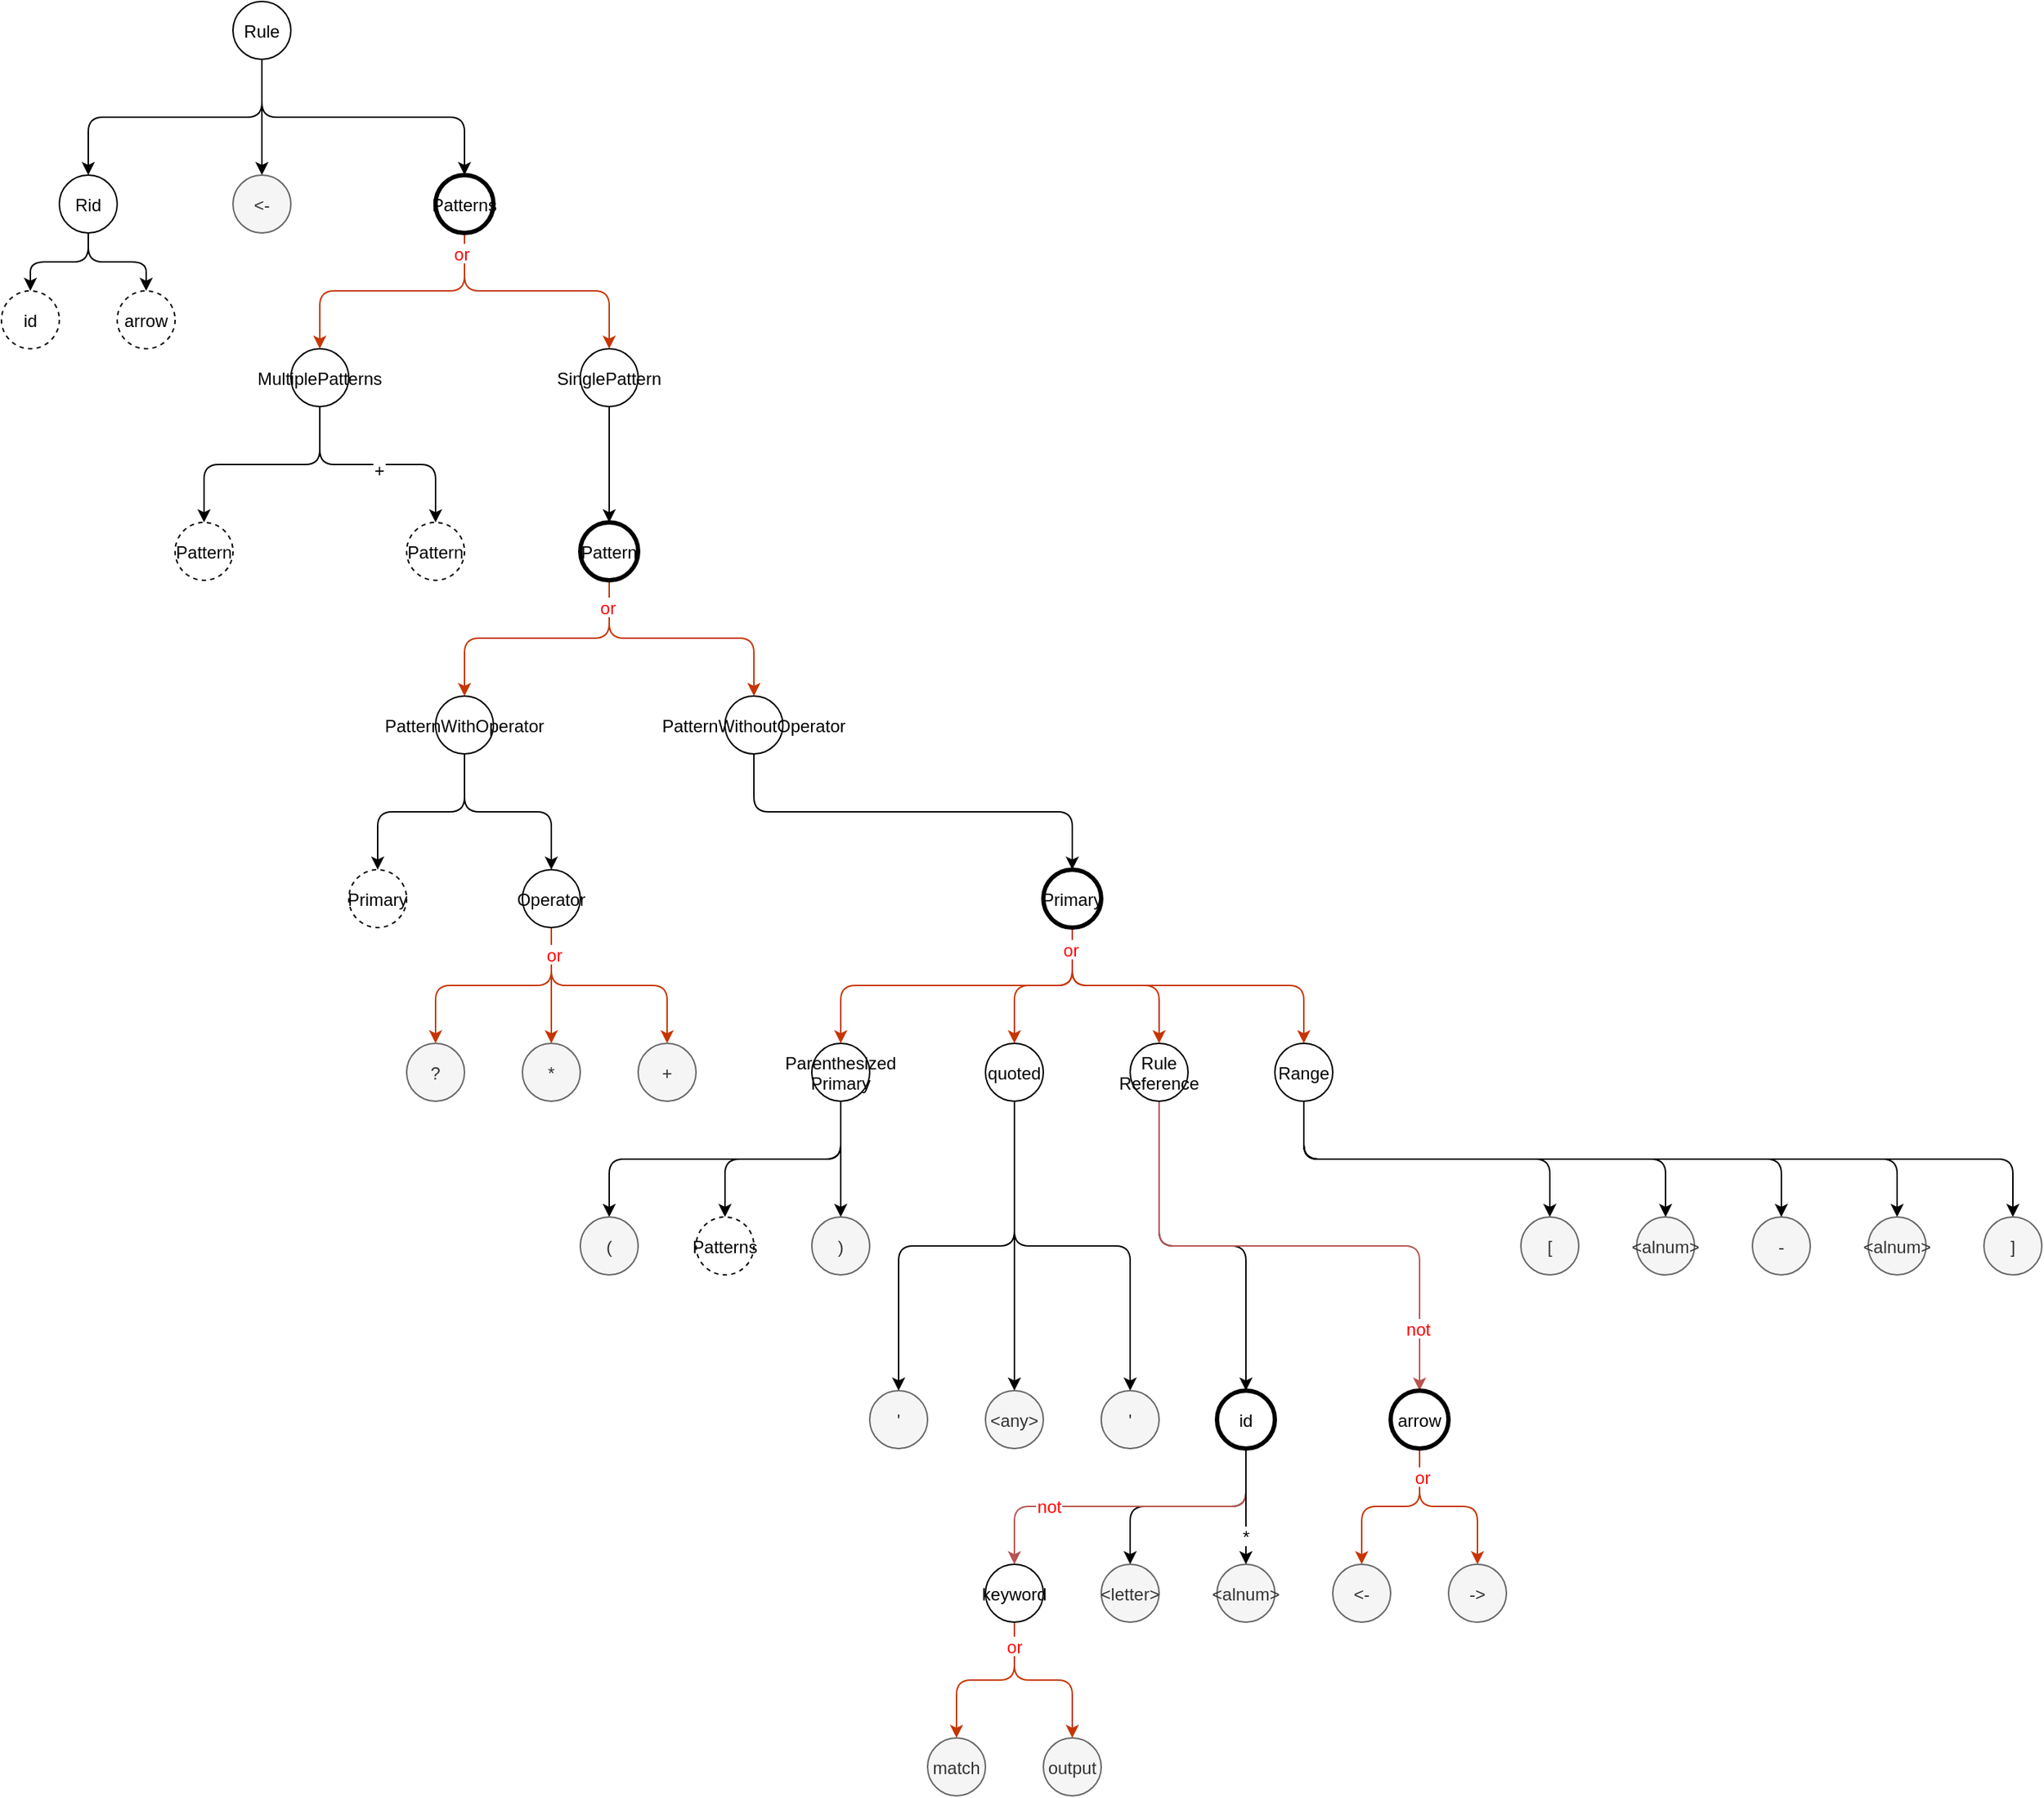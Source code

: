 <mxfile version="12.4.2" type="device" pages="2"><diagram id="yf0gERGoFfMX_B7MOgHz" name="view 1"><mxGraphModel dx="2765" dy="1885" grid="1" gridSize="10" guides="1" tooltips="1" connect="1" arrows="1" fold="1" page="1" pageScale="1" pageWidth="1100" pageHeight="850" math="0" shadow="0"><root><mxCell id="0"/><mxCell id="1" parent="0"/><mxCell id="69MFKRKIwNpFv4Se5L-V-5" value="" style="edgeStyle=orthogonalEdgeStyle;orthogonalLoop=1;jettySize=auto;exitX=0.5;exitY=1;exitDx=0;exitDy=0;entryX=0.5;entryY=0;entryDx=0;entryDy=0;rounded=1;fillColor=#fff2cc;strokeColor=#000000;" edge="1" parent="1" source="69MFKRKIwNpFv4Se5L-V-1" target="69MFKRKIwNpFv4Se5L-V-2"><mxGeometry relative="1" as="geometry"/></mxCell><mxCell id="69MFKRKIwNpFv4Se5L-V-6" value="" style="edgeStyle=orthogonalEdgeStyle;rounded=1;orthogonalLoop=1;jettySize=auto;exitX=0.5;exitY=1;exitDx=0;exitDy=0;entryX=0.5;entryY=0;entryDx=0;entryDy=0;fillColor=#fff2cc;strokeColor=#000000;" edge="1" parent="1" source="69MFKRKIwNpFv4Se5L-V-1" target="69MFKRKIwNpFv4Se5L-V-3"><mxGeometry relative="1" as="geometry"/></mxCell><mxCell id="69MFKRKIwNpFv4Se5L-V-7" value="" style="edgeStyle=orthogonalEdgeStyle;rounded=1;orthogonalLoop=1;jettySize=auto;entryX=0.5;entryY=0;entryDx=0;entryDy=0;exitX=0.5;exitY=1;exitDx=0;exitDy=0;fillColor=#fff2cc;strokeColor=#000000;" edge="1" parent="1" source="69MFKRKIwNpFv4Se5L-V-1" target="69MFKRKIwNpFv4Se5L-V-4"><mxGeometry relative="1" as="geometry"/></mxCell><mxCell id="69MFKRKIwNpFv4Se5L-V-1" value="Rule" style="ellipse;aspect=fixed;" vertex="1" parent="1"><mxGeometry x="160" y="80" width="40" height="40" as="geometry"/></mxCell><mxCell id="69MFKRKIwNpFv4Se5L-V-76" value="" style="edgeStyle=orthogonalEdgeStyle;rounded=1;orthogonalLoop=1;jettySize=auto;exitX=0.5;exitY=1;exitDx=0;exitDy=0;strokeColor=#000000;" edge="1" parent="1" source="69MFKRKIwNpFv4Se5L-V-2" target="69MFKRKIwNpFv4Se5L-V-74"><mxGeometry relative="1" as="geometry"/></mxCell><mxCell id="69MFKRKIwNpFv4Se5L-V-77" value="" style="edgeStyle=orthogonalEdgeStyle;rounded=1;orthogonalLoop=1;jettySize=auto;exitX=0.5;exitY=1;exitDx=0;exitDy=0;entryX=0.5;entryY=0;entryDx=0;entryDy=0;strokeColor=#000000;" edge="1" parent="1" source="69MFKRKIwNpFv4Se5L-V-2" target="69MFKRKIwNpFv4Se5L-V-75"><mxGeometry relative="1" as="geometry"/></mxCell><mxCell id="69MFKRKIwNpFv4Se5L-V-2" value="Rid" style="ellipse;aspect=fixed;" vertex="1" parent="1"><mxGeometry x="40" y="200" width="40" height="40" as="geometry"/></mxCell><mxCell id="69MFKRKIwNpFv4Se5L-V-3" value="&lt;-" style="ellipse;aspect=fixed;fillColor=#f5f5f5;strokeColor=#666666;fontColor=#333333;" vertex="1" parent="1"><mxGeometry x="160" y="200" width="40" height="40" as="geometry"/></mxCell><mxCell id="69MFKRKIwNpFv4Se5L-V-10" value="" style="edgeStyle=orthogonalEdgeStyle;rounded=1;orthogonalLoop=1;jettySize=auto;exitX=0.5;exitY=1;exitDx=0;exitDy=0;entryX=0.5;entryY=0;entryDx=0;entryDy=0;fillColor=#fa6800;strokeColor=#C73500;" edge="1" parent="1" source="69MFKRKIwNpFv4Se5L-V-4" target="69MFKRKIwNpFv4Se5L-V-8"><mxGeometry relative="1" as="geometry"/></mxCell><mxCell id="69MFKRKIwNpFv4Se5L-V-11" value="" style="edgeStyle=orthogonalEdgeStyle;rounded=1;orthogonalLoop=1;jettySize=auto;exitX=0.5;exitY=1;exitDx=0;exitDy=0;entryX=0.5;entryY=0;entryDx=0;entryDy=0;fillColor=#fa6800;strokeColor=#C73500;" edge="1" parent="1" source="69MFKRKIwNpFv4Se5L-V-4" target="69MFKRKIwNpFv4Se5L-V-9"><mxGeometry relative="1" as="geometry"/></mxCell><mxCell id="69MFKRKIwNpFv4Se5L-V-103" value="or" style="text;align=center;verticalAlign=middle;resizable=0;points=[];;labelBackgroundColor=#ffffff;fontColor=#FF0000;" vertex="1" connectable="0" parent="69MFKRKIwNpFv4Se5L-V-11"><mxGeometry x="-0.852" y="-2" relative="1" as="geometry"><mxPoint as="offset"/></mxGeometry></mxCell><mxCell id="69MFKRKIwNpFv4Se5L-V-4" value="Patterns" style="ellipse;aspect=fixed;strokeWidth=3;" vertex="1" parent="1"><mxGeometry x="300" y="200" width="40" height="40" as="geometry"/></mxCell><mxCell id="69MFKRKIwNpFv4Se5L-V-15" value="" style="edgeStyle=orthogonalEdgeStyle;rounded=1;orthogonalLoop=1;jettySize=auto;exitX=0.5;exitY=1;exitDx=0;exitDy=0;entryX=0.5;entryY=0;entryDx=0;entryDy=0;" edge="1" parent="1" source="69MFKRKIwNpFv4Se5L-V-8" target="69MFKRKIwNpFv4Se5L-V-12"><mxGeometry relative="1" as="geometry"/></mxCell><mxCell id="69MFKRKIwNpFv4Se5L-V-16" value="" style="edgeStyle=orthogonalEdgeStyle;rounded=1;orthogonalLoop=1;jettySize=auto;exitX=0.5;exitY=1;exitDx=0;exitDy=0;entryX=0.5;entryY=0;entryDx=0;entryDy=0;" edge="1" parent="1" source="69MFKRKIwNpFv4Se5L-V-8" target="69MFKRKIwNpFv4Se5L-V-13"><mxGeometry relative="1" as="geometry"/></mxCell><mxCell id="69MFKRKIwNpFv4Se5L-V-80" value="+" style="text;align=center;verticalAlign=middle;resizable=0;points=[];;labelBackgroundColor=#ffffff;" vertex="1" connectable="0" parent="69MFKRKIwNpFv4Se5L-V-16"><mxGeometry x="0.013" y="-3" relative="1" as="geometry"><mxPoint as="offset"/></mxGeometry></mxCell><mxCell id="69MFKRKIwNpFv4Se5L-V-8" value="MultiplePatterns" style="ellipse;aspect=fixed;" vertex="1" parent="1"><mxGeometry x="200" y="320" width="40" height="40" as="geometry"/></mxCell><mxCell id="69MFKRKIwNpFv4Se5L-V-17" value="" style="edgeStyle=orthogonalEdgeStyle;rounded=1;orthogonalLoop=1;jettySize=auto;exitX=0.5;exitY=1;exitDx=0;exitDy=0;entryX=0.5;entryY=0;entryDx=0;entryDy=0;" edge="1" parent="1" source="69MFKRKIwNpFv4Se5L-V-9" target="69MFKRKIwNpFv4Se5L-V-14"><mxGeometry relative="1" as="geometry"/></mxCell><mxCell id="69MFKRKIwNpFv4Se5L-V-9" value="SinglePattern" style="ellipse;aspect=fixed;" vertex="1" parent="1"><mxGeometry x="400" y="320" width="40" height="40" as="geometry"/></mxCell><mxCell id="69MFKRKIwNpFv4Se5L-V-12" value="Pattern" style="ellipse;aspect=fixed;dashed=1;" vertex="1" parent="1"><mxGeometry x="120" y="440" width="40" height="40" as="geometry"/></mxCell><mxCell id="69MFKRKIwNpFv4Se5L-V-13" value="Pattern" style="ellipse;aspect=fixed;dashed=1;" vertex="1" parent="1"><mxGeometry x="280" y="440" width="40" height="40" as="geometry"/></mxCell><mxCell id="69MFKRKIwNpFv4Se5L-V-20" value="" style="edgeStyle=orthogonalEdgeStyle;rounded=1;orthogonalLoop=1;jettySize=auto;exitX=0.5;exitY=1;exitDx=0;exitDy=0;entryX=0.5;entryY=0;entryDx=0;entryDy=0;strokeColor=#C73500;fillColor=#fa6800;" edge="1" parent="1" source="69MFKRKIwNpFv4Se5L-V-14" target="69MFKRKIwNpFv4Se5L-V-18"><mxGeometry relative="1" as="geometry"/></mxCell><mxCell id="69MFKRKIwNpFv4Se5L-V-21" value="" style="edgeStyle=orthogonalEdgeStyle;rounded=1;orthogonalLoop=1;jettySize=auto;exitX=0.5;exitY=1;exitDx=0;exitDy=0;entryX=0.5;entryY=0;entryDx=0;entryDy=0;strokeColor=#C73500;fillColor=#fa6800;" edge="1" parent="1" source="69MFKRKIwNpFv4Se5L-V-14" target="69MFKRKIwNpFv4Se5L-V-19"><mxGeometry relative="1" as="geometry"/></mxCell><mxCell id="69MFKRKIwNpFv4Se5L-V-100" value="or" style="text;align=center;verticalAlign=middle;resizable=0;points=[];;labelBackgroundColor=#ffffff;fontColor=#FF0000;" vertex="1" connectable="0" parent="69MFKRKIwNpFv4Se5L-V-21"><mxGeometry x="-0.8" y="-1" relative="1" as="geometry"><mxPoint as="offset"/></mxGeometry></mxCell><mxCell id="69MFKRKIwNpFv4Se5L-V-14" value="Pattern" style="ellipse;aspect=fixed;strokeWidth=3;" vertex="1" parent="1"><mxGeometry x="400" y="440" width="40" height="40" as="geometry"/></mxCell><mxCell id="69MFKRKIwNpFv4Se5L-V-26" value="" style="edgeStyle=orthogonalEdgeStyle;rounded=1;orthogonalLoop=1;jettySize=auto;exitX=0.5;exitY=1;exitDx=0;exitDy=0;entryX=0.5;entryY=0;entryDx=0;entryDy=0;strokeColor=#000000;" edge="1" parent="1" source="69MFKRKIwNpFv4Se5L-V-18" target="69MFKRKIwNpFv4Se5L-V-24"><mxGeometry relative="1" as="geometry"/></mxCell><mxCell id="69MFKRKIwNpFv4Se5L-V-27" value="" style="edgeStyle=orthogonalEdgeStyle;rounded=1;orthogonalLoop=1;jettySize=auto;exitX=0.5;exitY=1;exitDx=0;exitDy=0;entryX=0.5;entryY=0;entryDx=0;entryDy=0;strokeColor=#000000;" edge="1" parent="1" source="69MFKRKIwNpFv4Se5L-V-18" target="69MFKRKIwNpFv4Se5L-V-23"><mxGeometry relative="1" as="geometry"/></mxCell><mxCell id="69MFKRKIwNpFv4Se5L-V-18" value="PatternWithOperator" style="ellipse;aspect=fixed;" vertex="1" parent="1"><mxGeometry x="300" y="560" width="40" height="40" as="geometry"/></mxCell><mxCell id="69MFKRKIwNpFv4Se5L-V-25" value="" style="edgeStyle=orthogonalEdgeStyle;rounded=1;orthogonalLoop=1;jettySize=auto;exitX=0.5;exitY=1;exitDx=0;exitDy=0;entryX=0.5;entryY=0;entryDx=0;entryDy=0;strokeColor=#000000;" edge="1" parent="1" source="69MFKRKIwNpFv4Se5L-V-19" target="69MFKRKIwNpFv4Se5L-V-22"><mxGeometry relative="1" as="geometry"/></mxCell><mxCell id="69MFKRKIwNpFv4Se5L-V-19" value="PatternWithoutOperator" style="ellipse;aspect=fixed;" vertex="1" parent="1"><mxGeometry x="500" y="560" width="40" height="40" as="geometry"/></mxCell><mxCell id="69MFKRKIwNpFv4Se5L-V-38" value="" style="edgeStyle=orthogonalEdgeStyle;rounded=1;orthogonalLoop=1;jettySize=auto;exitX=0.5;exitY=1;exitDx=0;exitDy=0;entryX=0.5;entryY=0;entryDx=0;entryDy=0;strokeColor=#C73500;fillColor=#fa6800;" edge="1" parent="1" source="69MFKRKIwNpFv4Se5L-V-22" target="69MFKRKIwNpFv4Se5L-V-34"><mxGeometry relative="1" as="geometry"/></mxCell><mxCell id="69MFKRKIwNpFv4Se5L-V-39" value="" style="edgeStyle=orthogonalEdgeStyle;rounded=1;orthogonalLoop=1;jettySize=auto;exitX=0.5;exitY=1;exitDx=0;exitDy=0;entryX=0.5;entryY=0;entryDx=0;entryDy=0;strokeColor=#C73500;fillColor=#fa6800;" edge="1" parent="1" source="69MFKRKIwNpFv4Se5L-V-22" target="69MFKRKIwNpFv4Se5L-V-35"><mxGeometry relative="1" as="geometry"/></mxCell><mxCell id="69MFKRKIwNpFv4Se5L-V-40" value="" style="edgeStyle=orthogonalEdgeStyle;rounded=1;orthogonalLoop=1;jettySize=auto;exitX=0.5;exitY=1;exitDx=0;exitDy=0;entryX=0.5;entryY=0;entryDx=0;entryDy=0;strokeColor=#C73500;fillColor=#fa6800;" edge="1" parent="1" source="69MFKRKIwNpFv4Se5L-V-22" target="69MFKRKIwNpFv4Se5L-V-36"><mxGeometry relative="1" as="geometry"/></mxCell><mxCell id="69MFKRKIwNpFv4Se5L-V-41" value="" style="edgeStyle=orthogonalEdgeStyle;rounded=1;orthogonalLoop=1;jettySize=auto;exitX=0.5;exitY=1;exitDx=0;exitDy=0;entryX=0.5;entryY=0;entryDx=0;entryDy=0;strokeColor=#C73500;fillColor=#fa6800;" edge="1" parent="1" source="69MFKRKIwNpFv4Se5L-V-22" target="69MFKRKIwNpFv4Se5L-V-37"><mxGeometry relative="1" as="geometry"/></mxCell><mxCell id="69MFKRKIwNpFv4Se5L-V-102" value="or" style="text;align=center;verticalAlign=middle;resizable=0;points=[];;labelBackgroundColor=#ffffff;fontColor=#FF0000;" vertex="1" connectable="0" parent="69MFKRKIwNpFv4Se5L-V-41"><mxGeometry x="-0.791" y="-1" relative="1" as="geometry"><mxPoint as="offset"/></mxGeometry></mxCell><mxCell id="69MFKRKIwNpFv4Se5L-V-22" value="Primary" style="ellipse;aspect=fixed;strokeWidth=3;" vertex="1" parent="1"><mxGeometry x="720" y="680" width="40" height="40" as="geometry"/></mxCell><mxCell id="69MFKRKIwNpFv4Se5L-V-23" value="Primary" style="ellipse;aspect=fixed;dashed=1;" vertex="1" parent="1"><mxGeometry x="240" y="680" width="40" height="40" as="geometry"/></mxCell><mxCell id="69MFKRKIwNpFv4Se5L-V-31" value="" style="edgeStyle=orthogonalEdgeStyle;rounded=1;orthogonalLoop=1;jettySize=auto;exitX=0.5;exitY=1;exitDx=0;exitDy=0;strokeColor=#C73500;fillColor=#fa6800;" edge="1" parent="1" source="69MFKRKIwNpFv4Se5L-V-24" target="69MFKRKIwNpFv4Se5L-V-29"><mxGeometry relative="1" as="geometry"/></mxCell><mxCell id="69MFKRKIwNpFv4Se5L-V-32" value="" style="edgeStyle=orthogonalEdgeStyle;rounded=1;orthogonalLoop=1;jettySize=auto;exitX=0.5;exitY=1;exitDx=0;exitDy=0;entryX=0.5;entryY=0;entryDx=0;entryDy=0;strokeColor=#C73500;fillColor=#fa6800;" edge="1" parent="1" source="69MFKRKIwNpFv4Se5L-V-24" target="69MFKRKIwNpFv4Se5L-V-28"><mxGeometry relative="1" as="geometry"/></mxCell><mxCell id="69MFKRKIwNpFv4Se5L-V-33" value="" style="edgeStyle=orthogonalEdgeStyle;rounded=1;orthogonalLoop=1;jettySize=auto;exitX=0.5;exitY=1;exitDx=0;exitDy=0;entryX=0.5;entryY=0;entryDx=0;entryDy=0;strokeColor=#C73500;fillColor=#fa6800;" edge="1" parent="1" source="69MFKRKIwNpFv4Se5L-V-24" target="69MFKRKIwNpFv4Se5L-V-30"><mxGeometry relative="1" as="geometry"/></mxCell><mxCell id="69MFKRKIwNpFv4Se5L-V-99" value="or" style="text;align=center;verticalAlign=middle;resizable=0;points=[];;labelBackgroundColor=#ffffff;fontColor=#FF0000;" vertex="1" connectable="0" parent="69MFKRKIwNpFv4Se5L-V-33"><mxGeometry x="-0.775" y="2" relative="1" as="geometry"><mxPoint as="offset"/></mxGeometry></mxCell><mxCell id="69MFKRKIwNpFv4Se5L-V-24" value="Operator" style="ellipse;aspect=fixed;" vertex="1" parent="1"><mxGeometry x="360" y="680" width="40" height="40" as="geometry"/></mxCell><mxCell id="69MFKRKIwNpFv4Se5L-V-28" value="?" style="ellipse;aspect=fixed;fillColor=#f5f5f5;strokeColor=#666666;fontColor=#333333;" vertex="1" parent="1"><mxGeometry x="280" y="800" width="40" height="40" as="geometry"/></mxCell><mxCell id="69MFKRKIwNpFv4Se5L-V-29" value="*" style="ellipse;aspect=fixed;fillColor=#f5f5f5;strokeColor=#666666;fontColor=#333333;" vertex="1" parent="1"><mxGeometry x="360" y="800" width="40" height="40" as="geometry"/></mxCell><mxCell id="69MFKRKIwNpFv4Se5L-V-30" value="+" style="ellipse;aspect=fixed;fillColor=#f5f5f5;strokeColor=#666666;fontColor=#333333;" vertex="1" parent="1"><mxGeometry x="440" y="800" width="40" height="40" as="geometry"/></mxCell><mxCell id="69MFKRKIwNpFv4Se5L-V-43" value="" style="edgeStyle=orthogonalEdgeStyle;rounded=1;orthogonalLoop=1;jettySize=auto;exitX=0.5;exitY=1;exitDx=0;exitDy=0;strokeColor=#000000;" edge="1" parent="1" source="69MFKRKIwNpFv4Se5L-V-34" target="69MFKRKIwNpFv4Se5L-V-42"><mxGeometry relative="1" as="geometry"/></mxCell><mxCell id="69MFKRKIwNpFv4Se5L-V-46" value="" style="edgeStyle=orthogonalEdgeStyle;rounded=1;orthogonalLoop=1;jettySize=auto;exitX=0.5;exitY=1;exitDx=0;exitDy=0;entryX=0.5;entryY=0;entryDx=0;entryDy=0;strokeColor=#000000;" edge="1" parent="1" source="69MFKRKIwNpFv4Se5L-V-34" target="69MFKRKIwNpFv4Se5L-V-44"><mxGeometry relative="1" as="geometry"/></mxCell><mxCell id="69MFKRKIwNpFv4Se5L-V-47" value="" style="edgeStyle=orthogonalEdgeStyle;rounded=1;orthogonalLoop=1;jettySize=auto;exitX=0.5;exitY=1;exitDx=0;exitDy=0;entryX=0.5;entryY=0;entryDx=0;entryDy=0;strokeColor=#000000;" edge="1" parent="1" source="69MFKRKIwNpFv4Se5L-V-34" target="69MFKRKIwNpFv4Se5L-V-45"><mxGeometry relative="1" as="geometry"/></mxCell><mxCell id="69MFKRKIwNpFv4Se5L-V-34" value="Parenthesized&#10;Primary" style="ellipse;aspect=fixed;" vertex="1" parent="1"><mxGeometry x="560" y="800" width="40" height="40" as="geometry"/></mxCell><mxCell id="69MFKRKIwNpFv4Se5L-V-53" value="" style="edgeStyle=orthogonalEdgeStyle;rounded=1;orthogonalLoop=1;jettySize=auto;exitX=0.5;exitY=1;exitDx=0;exitDy=0;entryX=0.5;entryY=0;entryDx=0;entryDy=0;strokeColor=#000000;" edge="1" parent="1" source="69MFKRKIwNpFv4Se5L-V-35" target="69MFKRKIwNpFv4Se5L-V-49"><mxGeometry relative="1" as="geometry"/></mxCell><mxCell id="69MFKRKIwNpFv4Se5L-V-54" value="" style="edgeStyle=orthogonalEdgeStyle;rounded=1;orthogonalLoop=1;jettySize=auto;exitX=0.5;exitY=1;exitDx=0;exitDy=0;strokeColor=#000000;" edge="1" parent="1" source="69MFKRKIwNpFv4Se5L-V-35" target="69MFKRKIwNpFv4Se5L-V-48"><mxGeometry relative="1" as="geometry"/></mxCell><mxCell id="69MFKRKIwNpFv4Se5L-V-55" value="" style="edgeStyle=orthogonalEdgeStyle;rounded=1;orthogonalLoop=1;jettySize=auto;exitX=0.5;exitY=1;exitDx=0;exitDy=0;strokeColor=#000000;" edge="1" parent="1" source="69MFKRKIwNpFv4Se5L-V-35" target="69MFKRKIwNpFv4Se5L-V-51"><mxGeometry relative="1" as="geometry"/></mxCell><mxCell id="69MFKRKIwNpFv4Se5L-V-56" value="" style="edgeStyle=orthogonalEdgeStyle;rounded=1;orthogonalLoop=1;jettySize=auto;exitX=0.5;exitY=1;exitDx=0;exitDy=0;entryX=0.5;entryY=0;entryDx=0;entryDy=0;strokeColor=#000000;" edge="1" parent="1" source="69MFKRKIwNpFv4Se5L-V-35" target="69MFKRKIwNpFv4Se5L-V-52"><mxGeometry relative="1" as="geometry"/></mxCell><mxCell id="69MFKRKIwNpFv4Se5L-V-57" value="" style="edgeStyle=orthogonalEdgeStyle;rounded=1;orthogonalLoop=1;jettySize=auto;exitX=0.5;exitY=1;exitDx=0;exitDy=0;strokeColor=#000000;" edge="1" parent="1" source="69MFKRKIwNpFv4Se5L-V-35" target="69MFKRKIwNpFv4Se5L-V-50"><mxGeometry relative="1" as="geometry"/></mxCell><mxCell id="69MFKRKIwNpFv4Se5L-V-35" value="Range" style="ellipse;aspect=fixed;" vertex="1" parent="1"><mxGeometry x="880" y="800" width="40" height="40" as="geometry"/></mxCell><mxCell id="69MFKRKIwNpFv4Se5L-V-61" value="" style="edgeStyle=orthogonalEdgeStyle;rounded=1;orthogonalLoop=1;jettySize=auto;exitX=0.5;exitY=1;exitDx=0;exitDy=0;entryX=0.5;entryY=0;entryDx=0;entryDy=0;strokeColor=#000000;" edge="1" parent="1" source="69MFKRKIwNpFv4Se5L-V-36" target="69MFKRKIwNpFv4Se5L-V-59"><mxGeometry relative="1" as="geometry"/></mxCell><mxCell id="69MFKRKIwNpFv4Se5L-V-62" value="" style="edgeStyle=orthogonalEdgeStyle;rounded=1;orthogonalLoop=1;jettySize=auto;exitX=0.5;exitY=1;exitDx=0;exitDy=0;entryX=0.5;entryY=0;entryDx=0;entryDy=0;strokeColor=#000000;" edge="1" parent="1" source="69MFKRKIwNpFv4Se5L-V-36" target="69MFKRKIwNpFv4Se5L-V-58"><mxGeometry relative="1" as="geometry"/></mxCell><mxCell id="69MFKRKIwNpFv4Se5L-V-63" value="" style="edgeStyle=orthogonalEdgeStyle;rounded=1;orthogonalLoop=1;jettySize=auto;exitX=0.5;exitY=1;exitDx=0;exitDy=0;entryX=0.5;entryY=0;entryDx=0;entryDy=0;strokeColor=#000000;" edge="1" parent="1" source="69MFKRKIwNpFv4Se5L-V-36" target="69MFKRKIwNpFv4Se5L-V-60"><mxGeometry relative="1" as="geometry"/></mxCell><mxCell id="69MFKRKIwNpFv4Se5L-V-36" value="quoted" style="ellipse;aspect=fixed;" vertex="1" parent="1"><mxGeometry x="680" y="800" width="40" height="40" as="geometry"/></mxCell><mxCell id="69MFKRKIwNpFv4Se5L-V-67" value="" style="edgeStyle=orthogonalEdgeStyle;rounded=1;orthogonalLoop=1;jettySize=auto;exitX=0.5;exitY=1;exitDx=0;exitDy=0;entryX=0.5;entryY=0;entryDx=0;entryDy=0;strokeColor=#000000;" edge="1" parent="1" source="69MFKRKIwNpFv4Se5L-V-37" target="69MFKRKIwNpFv4Se5L-V-65"><mxGeometry relative="1" as="geometry"/></mxCell><mxCell id="69MFKRKIwNpFv4Se5L-V-68" value="" style="edgeStyle=orthogonalEdgeStyle;rounded=1;orthogonalLoop=1;jettySize=auto;exitX=0.5;exitY=1;exitDx=0;exitDy=0;entryX=0.5;entryY=0;entryDx=0;entryDy=0;strokeColor=#b85450;fillColor=#f8cecc;" edge="1" parent="1" source="69MFKRKIwNpFv4Se5L-V-37" target="69MFKRKIwNpFv4Se5L-V-66"><mxGeometry relative="1" as="geometry"/></mxCell><mxCell id="69MFKRKIwNpFv4Se5L-V-96" value="not" style="text;align=center;verticalAlign=middle;resizable=0;points=[];;labelBackgroundColor=#ffffff;fontColor=#FF0000;" vertex="1" connectable="0" parent="69MFKRKIwNpFv4Se5L-V-68"><mxGeometry x="0.772" y="-1" relative="1" as="geometry"><mxPoint as="offset"/></mxGeometry></mxCell><mxCell id="69MFKRKIwNpFv4Se5L-V-37" value="Rule&#10;Reference" style="ellipse;aspect=fixed;" vertex="1" parent="1"><mxGeometry x="780" y="800" width="40" height="40" as="geometry"/></mxCell><mxCell id="69MFKRKIwNpFv4Se5L-V-42" value="Patterns" style="ellipse;aspect=fixed;dashed=1;" vertex="1" parent="1"><mxGeometry x="480" y="920" width="40" height="40" as="geometry"/></mxCell><mxCell id="69MFKRKIwNpFv4Se5L-V-44" value="(" style="ellipse;aspect=fixed;fillColor=#f5f5f5;strokeColor=#666666;fontColor=#333333;" vertex="1" parent="1"><mxGeometry x="400" y="920" width="40" height="40" as="geometry"/></mxCell><mxCell id="69MFKRKIwNpFv4Se5L-V-45" value=")" style="ellipse;aspect=fixed;fillColor=#f5f5f5;strokeColor=#666666;fontColor=#333333;" vertex="1" parent="1"><mxGeometry x="560" y="920" width="40" height="40" as="geometry"/></mxCell><mxCell id="69MFKRKIwNpFv4Se5L-V-48" value="&lt;alnum&gt;" style="ellipse;aspect=fixed;fillColor=#f5f5f5;strokeColor=#666666;fontColor=#333333;" vertex="1" parent="1"><mxGeometry x="1130" y="920" width="40" height="40" as="geometry"/></mxCell><mxCell id="69MFKRKIwNpFv4Se5L-V-49" value="[" style="ellipse;aspect=fixed;fillColor=#f5f5f5;strokeColor=#666666;fontColor=#333333;" vertex="1" parent="1"><mxGeometry x="1050" y="920" width="40" height="40" as="geometry"/></mxCell><mxCell id="69MFKRKIwNpFv4Se5L-V-50" value="]" style="ellipse;aspect=fixed;fillColor=#f5f5f5;strokeColor=#666666;fontColor=#333333;" vertex="1" parent="1"><mxGeometry x="1370" y="920" width="40" height="40" as="geometry"/></mxCell><mxCell id="69MFKRKIwNpFv4Se5L-V-51" value="-" style="ellipse;aspect=fixed;fillColor=#f5f5f5;strokeColor=#666666;fontColor=#333333;" vertex="1" parent="1"><mxGeometry x="1210" y="920" width="40" height="40" as="geometry"/></mxCell><mxCell id="69MFKRKIwNpFv4Se5L-V-52" value="&lt;alnum&gt;" style="ellipse;aspect=fixed;fillColor=#f5f5f5;strokeColor=#666666;fontColor=#333333;" vertex="1" parent="1"><mxGeometry x="1290" y="920" width="40" height="40" as="geometry"/></mxCell><mxCell id="69MFKRKIwNpFv4Se5L-V-58" value="&lt;any&gt;" style="ellipse;aspect=fixed;fillColor=#f5f5f5;strokeColor=#666666;fontColor=#333333;" vertex="1" parent="1"><mxGeometry x="680" y="1040" width="40" height="40" as="geometry"/></mxCell><mxCell id="69MFKRKIwNpFv4Se5L-V-59" value="'" style="ellipse;aspect=fixed;fillColor=#f5f5f5;strokeColor=#666666;fontColor=#333333;" vertex="1" parent="1"><mxGeometry x="600" y="1040" width="40" height="40" as="geometry"/></mxCell><mxCell id="69MFKRKIwNpFv4Se5L-V-60" value="'" style="ellipse;aspect=fixed;fillColor=#f5f5f5;strokeColor=#666666;fontColor=#333333;" vertex="1" parent="1"><mxGeometry x="760" y="1040" width="40" height="40" as="geometry"/></mxCell><mxCell id="69MFKRKIwNpFv4Se5L-V-83" value="" style="edgeStyle=orthogonalEdgeStyle;rounded=1;orthogonalLoop=1;jettySize=auto;exitX=0.5;exitY=1;exitDx=0;exitDy=0;entryX=0.5;entryY=0;entryDx=0;entryDy=0;strokeColor=#000000;" edge="1" parent="1" source="69MFKRKIwNpFv4Se5L-V-65" target="69MFKRKIwNpFv4Se5L-V-79"><mxGeometry relative="1" as="geometry"/></mxCell><mxCell id="69MFKRKIwNpFv4Se5L-V-87" value="" style="edgeStyle=orthogonalEdgeStyle;rounded=1;orthogonalLoop=1;jettySize=auto;exitX=0.5;exitY=1;exitDx=0;exitDy=0;entryX=0.5;entryY=0;entryDx=0;entryDy=0;strokeColor=#b85450;fillColor=#f8cecc;" edge="1" parent="1" source="69MFKRKIwNpFv4Se5L-V-65" target="69MFKRKIwNpFv4Se5L-V-86"><mxGeometry relative="1" as="geometry"/></mxCell><mxCell id="69MFKRKIwNpFv4Se5L-V-95" value="not" style="text;align=center;verticalAlign=middle;resizable=0;points=[];;labelBackgroundColor=#ffffff;fontColor=#FF0000;" vertex="1" connectable="0" parent="69MFKRKIwNpFv4Se5L-V-87"><mxGeometry x="0.467" y="-1" relative="1" as="geometry"><mxPoint as="offset"/></mxGeometry></mxCell><mxCell id="69MFKRKIwNpFv4Se5L-V-65" value="id" style="ellipse;aspect=fixed;strokeWidth=3;" vertex="1" parent="1"><mxGeometry x="840" y="1040" width="40" height="40" as="geometry"/></mxCell><mxCell id="69MFKRKIwNpFv4Se5L-V-72" value="" style="edgeStyle=orthogonalEdgeStyle;rounded=1;orthogonalLoop=1;jettySize=auto;exitX=0.5;exitY=1;exitDx=0;exitDy=0;entryX=0.5;entryY=0;entryDx=0;entryDy=0;strokeColor=#C73500;fillColor=#fa6800;" edge="1" parent="1" source="69MFKRKIwNpFv4Se5L-V-66" target="69MFKRKIwNpFv4Se5L-V-70"><mxGeometry relative="1" as="geometry"/></mxCell><mxCell id="69MFKRKIwNpFv4Se5L-V-73" value="" style="edgeStyle=orthogonalEdgeStyle;rounded=1;orthogonalLoop=1;jettySize=auto;exitX=0.5;exitY=1;exitDx=0;exitDy=0;entryX=0.5;entryY=0;entryDx=0;entryDy=0;strokeColor=#C73500;fillColor=#fa6800;" edge="1" parent="1" source="69MFKRKIwNpFv4Se5L-V-66" target="69MFKRKIwNpFv4Se5L-V-71"><mxGeometry relative="1" as="geometry"/></mxCell><mxCell id="69MFKRKIwNpFv4Se5L-V-98" value="or" style="text;align=center;verticalAlign=middle;resizable=0;points=[];;labelBackgroundColor=#ffffff;fontColor=#FF0000;" vertex="1" connectable="0" parent="69MFKRKIwNpFv4Se5L-V-73"><mxGeometry x="-0.683" y="2" relative="1" as="geometry"><mxPoint as="offset"/></mxGeometry></mxCell><mxCell id="69MFKRKIwNpFv4Se5L-V-66" value="arrow" style="ellipse;aspect=fixed;strokeWidth=3;" vertex="1" parent="1"><mxGeometry x="960" y="1040" width="40" height="40" as="geometry"/></mxCell><mxCell id="69MFKRKIwNpFv4Se5L-V-70" value="&lt;-" style="ellipse;aspect=fixed;fillColor=#f5f5f5;strokeColor=#666666;fontColor=#333333;" vertex="1" parent="1"><mxGeometry x="920" y="1160" width="40" height="40" as="geometry"/></mxCell><mxCell id="69MFKRKIwNpFv4Se5L-V-71" value="-&gt;" style="ellipse;aspect=fixed;fillColor=#f5f5f5;strokeColor=#666666;fontColor=#333333;" vertex="1" parent="1"><mxGeometry x="1000" y="1160" width="40" height="40" as="geometry"/></mxCell><mxCell id="69MFKRKIwNpFv4Se5L-V-74" value="id" style="ellipse;aspect=fixed;dashed=1;" vertex="1" parent="1"><mxGeometry y="280" width="40" height="40" as="geometry"/></mxCell><mxCell id="69MFKRKIwNpFv4Se5L-V-75" value="arrow" style="ellipse;aspect=fixed;dashed=1;" vertex="1" parent="1"><mxGeometry x="80" y="280" width="40" height="40" as="geometry"/></mxCell><mxCell id="69MFKRKIwNpFv4Se5L-V-78" value="&lt;alnum&gt;" style="ellipse;aspect=fixed;fillColor=#f5f5f5;strokeColor=#666666;fontColor=#333333;" vertex="1" parent="1"><mxGeometry x="840" y="1160" width="40" height="40" as="geometry"/></mxCell><mxCell id="69MFKRKIwNpFv4Se5L-V-79" value="&lt;letter&gt;" style="ellipse;aspect=fixed;fillColor=#f5f5f5;strokeColor=#666666;fontColor=#333333;" vertex="1" parent="1"><mxGeometry x="760" y="1160" width="40" height="40" as="geometry"/></mxCell><mxCell id="69MFKRKIwNpFv4Se5L-V-81" value="" style="edgeStyle=orthogonalEdgeStyle;rounded=1;orthogonalLoop=1;jettySize=auto;exitX=0.5;exitY=1;exitDx=0;exitDy=0;entryX=0.5;entryY=0;entryDx=0;entryDy=0;strokeColor=#000000;" edge="1" parent="1" source="69MFKRKIwNpFv4Se5L-V-65" target="69MFKRKIwNpFv4Se5L-V-78"><mxGeometry relative="1" as="geometry"/></mxCell><mxCell id="69MFKRKIwNpFv4Se5L-V-82" value="*" style="text;align=center;verticalAlign=middle;resizable=0;points=[];;labelBackgroundColor=#ffffff;" vertex="1" connectable="0" parent="69MFKRKIwNpFv4Se5L-V-81"><mxGeometry x="-0.05" y="-1" relative="1" as="geometry"><mxPoint x="1" y="22" as="offset"/></mxGeometry></mxCell><mxCell id="69MFKRKIwNpFv4Se5L-V-91" value="" style="edgeStyle=orthogonalEdgeStyle;rounded=1;orthogonalLoop=1;jettySize=auto;exitX=0.5;exitY=1;exitDx=0;exitDy=0;entryX=0.5;entryY=0;entryDx=0;entryDy=0;strokeColor=#C73500;fillColor=#fa6800;" edge="1" parent="1" source="69MFKRKIwNpFv4Se5L-V-86" target="69MFKRKIwNpFv4Se5L-V-89"><mxGeometry relative="1" as="geometry"/></mxCell><mxCell id="69MFKRKIwNpFv4Se5L-V-92" value="" style="edgeStyle=orthogonalEdgeStyle;rounded=1;orthogonalLoop=1;jettySize=auto;exitX=0.5;exitY=1;exitDx=0;exitDy=0;entryX=0.5;entryY=0;entryDx=0;entryDy=0;strokeColor=#C73500;fillColor=#fa6800;" edge="1" parent="1" source="69MFKRKIwNpFv4Se5L-V-86" target="69MFKRKIwNpFv4Se5L-V-90"><mxGeometry relative="1" as="geometry"/></mxCell><mxCell id="69MFKRKIwNpFv4Se5L-V-97" value="or" style="text;align=center;verticalAlign=middle;resizable=0;points=[];;labelBackgroundColor=#ffffff;fontColor=#FF0000;" vertex="1" connectable="0" parent="69MFKRKIwNpFv4Se5L-V-92"><mxGeometry x="-0.733" relative="1" as="geometry"><mxPoint as="offset"/></mxGeometry></mxCell><mxCell id="69MFKRKIwNpFv4Se5L-V-86" value="keyword" style="ellipse;aspect=fixed;" vertex="1" parent="1"><mxGeometry x="680" y="1160" width="40" height="40" as="geometry"/></mxCell><mxCell id="69MFKRKIwNpFv4Se5L-V-89" value="match" style="ellipse;aspect=fixed;fillColor=#f5f5f5;strokeColor=#666666;fontColor=#333333;" vertex="1" parent="1"><mxGeometry x="640" y="1280" width="40" height="40" as="geometry"/></mxCell><mxCell id="69MFKRKIwNpFv4Se5L-V-90" value="output" style="ellipse;aspect=fixed;fillColor=#f5f5f5;strokeColor=#666666;fontColor=#333333;" vertex="1" parent="1"><mxGeometry x="720" y="1280" width="40" height="40" as="geometry"/></mxCell></root></mxGraphModel></diagram><diagram name="view 2" id="czN1BJnVSdX-qBhCjg_X"><mxGraphModel dx="1301" dy="887" grid="1" gridSize="10" guides="1" tooltips="1" connect="1" arrows="1" fold="1" page="1" pageScale="1" pageWidth="1100" pageHeight="850" math="0" shadow="0"><root><mxCell id="CtdzaqZkHlQJTo6gQqMM-0"/><mxCell id="CtdzaqZkHlQJTo6gQqMM-1" parent="CtdzaqZkHlQJTo6gQqMM-0"/><mxCell id="CtdzaqZkHlQJTo6gQqMM-5" value="Rule" style="ellipse;whiteSpace=wrap;html=1;aspect=fixed;" vertex="1" parent="CtdzaqZkHlQJTo6gQqMM-1"><mxGeometry x="160" y="80" width="40" height="40" as="geometry"/></mxCell><mxCell id="CtdzaqZkHlQJTo6gQqMM-8" value="Rid" style="ellipse;aspect=fixed;" vertex="1" parent="CtdzaqZkHlQJTo6gQqMM-1"><mxGeometry x="40" y="200" width="40" height="40" as="geometry"/></mxCell><mxCell id="CtdzaqZkHlQJTo6gQqMM-9" value="&lt;-" style="ellipse;aspect=fixed;fillColor=#f5f5f5;strokeColor=#666666;fontColor=#333333;" vertex="1" parent="CtdzaqZkHlQJTo6gQqMM-1"><mxGeometry x="160" y="200" width="40" height="40" as="geometry"/></mxCell><mxCell id="CtdzaqZkHlQJTo6gQqMM-13" value="Patterns" style="ellipse;aspect=fixed;strokeWidth=3;fillColor=#ffe6cc;strokeColor=#d79b00;" vertex="1" parent="CtdzaqZkHlQJTo6gQqMM-1"><mxGeometry x="300" y="200" width="40" height="40" as="geometry"/></mxCell><mxCell id="CtdzaqZkHlQJTo6gQqMM-17" value="MultiplePatterns" style="ellipse;aspect=fixed;" vertex="1" parent="CtdzaqZkHlQJTo6gQqMM-1"><mxGeometry x="200" y="320" width="40" height="40" as="geometry"/></mxCell><mxCell id="CtdzaqZkHlQJTo6gQqMM-19" value="SinglePattern" style="ellipse;aspect=fixed;" vertex="1" parent="CtdzaqZkHlQJTo6gQqMM-1"><mxGeometry x="400" y="320" width="40" height="40" as="geometry"/></mxCell><mxCell id="1ee3xAYkIX-fu7LkGz_7-0" style="edgeStyle=orthogonalEdgeStyle;rounded=1;orthogonalLoop=1;jettySize=auto;html=1;exitX=0.5;exitY=0;exitDx=0;exitDy=0;entryX=0.5;entryY=0;entryDx=0;entryDy=0;strokeColor=#80FF00;strokeWidth=5;fontColor=#FF0000;" edge="1" parent="CtdzaqZkHlQJTo6gQqMM-1" source="CtdzaqZkHlQJTo6gQqMM-21" target="CtdzaqZkHlQJTo6gQqMM-27"><mxGeometry relative="1" as="geometry"><Array as="points"><mxPoint x="140" y="390"/><mxPoint x="420" y="390"/></Array></mxGeometry></mxCell><mxCell id="CtdzaqZkHlQJTo6gQqMM-21" value="Pattern" style="ellipse;aspect=fixed;dashed=1;fillColor=#fff2cc;strokeColor=#d6b656;" vertex="1" parent="CtdzaqZkHlQJTo6gQqMM-1"><mxGeometry x="120" y="440" width="40" height="40" as="geometry"/></mxCell><mxCell id="CtdzaqZkHlQJTo6gQqMM-22" style="edgeStyle=orthogonalEdgeStyle;rounded=1;orthogonalLoop=1;jettySize=auto;html=1;exitX=1;exitY=0.5;exitDx=0;exitDy=0;entryX=0;entryY=0.5;entryDx=0;entryDy=0;strokeColor=#80FF00;strokeWidth=5;fontColor=#FF0000;" edge="1" parent="CtdzaqZkHlQJTo6gQqMM-1" source="CtdzaqZkHlQJTo6gQqMM-23" target="CtdzaqZkHlQJTo6gQqMM-27"><mxGeometry relative="1" as="geometry"/></mxCell><mxCell id="CtdzaqZkHlQJTo6gQqMM-23" value="Pattern" style="ellipse;aspect=fixed;dashed=1;fillColor=#fff2cc;strokeColor=#d6b656;" vertex="1" parent="CtdzaqZkHlQJTo6gQqMM-1"><mxGeometry x="280" y="440" width="40" height="40" as="geometry"/></mxCell><mxCell id="CtdzaqZkHlQJTo6gQqMM-27" value="Pattern" style="ellipse;aspect=fixed;strokeWidth=3;fillColor=#ffe6cc;strokeColor=#d79b00;" vertex="1" parent="CtdzaqZkHlQJTo6gQqMM-1"><mxGeometry x="400" y="440" width="40" height="40" as="geometry"/></mxCell><mxCell id="CtdzaqZkHlQJTo6gQqMM-30" value="PatternWithOperator" style="ellipse;aspect=fixed;" vertex="1" parent="CtdzaqZkHlQJTo6gQqMM-1"><mxGeometry x="300" y="560" width="40" height="40" as="geometry"/></mxCell><mxCell id="CtdzaqZkHlQJTo6gQqMM-32" value="PatternWithoutOperator" style="ellipse;aspect=fixed;" vertex="1" parent="CtdzaqZkHlQJTo6gQqMM-1"><mxGeometry x="500" y="560" width="40" height="40" as="geometry"/></mxCell><mxCell id="CtdzaqZkHlQJTo6gQqMM-38" value="Primary" style="ellipse;aspect=fixed;strokeWidth=3;fillColor=#ffe6cc;strokeColor=#d79b00;" vertex="1" parent="CtdzaqZkHlQJTo6gQqMM-1"><mxGeometry x="720" y="680" width="40" height="40" as="geometry"/></mxCell><mxCell id="CtdzaqZkHlQJTo6gQqMM-102" style="edgeStyle=orthogonalEdgeStyle;rounded=1;orthogonalLoop=1;jettySize=auto;html=1;entryX=0.5;entryY=0;entryDx=0;entryDy=0;strokeColor=#80FF00;strokeWidth=5;fontColor=#FF0000;" edge="1" parent="CtdzaqZkHlQJTo6gQqMM-1" source="CtdzaqZkHlQJTo6gQqMM-39" target="CtdzaqZkHlQJTo6gQqMM-38"><mxGeometry relative="1" as="geometry"><Array as="points"><mxPoint x="260" y="650"/><mxPoint x="740" y="650"/></Array></mxGeometry></mxCell><mxCell id="CtdzaqZkHlQJTo6gQqMM-39" value="Primary" style="ellipse;aspect=fixed;dashed=1;fillColor=#fff2cc;strokeColor=#d6b656;" vertex="1" parent="CtdzaqZkHlQJTo6gQqMM-1"><mxGeometry x="240" y="680" width="40" height="40" as="geometry"/></mxCell><mxCell id="CtdzaqZkHlQJTo6gQqMM-44" value="Operator" style="ellipse;aspect=fixed;" vertex="1" parent="CtdzaqZkHlQJTo6gQqMM-1"><mxGeometry x="360" y="680" width="40" height="40" as="geometry"/></mxCell><mxCell id="CtdzaqZkHlQJTo6gQqMM-45" value="?" style="ellipse;aspect=fixed;fillColor=#f5f5f5;strokeColor=#666666;fontColor=#333333;" vertex="1" parent="CtdzaqZkHlQJTo6gQqMM-1"><mxGeometry x="280" y="800" width="40" height="40" as="geometry"/></mxCell><mxCell id="CtdzaqZkHlQJTo6gQqMM-46" value="*" style="ellipse;aspect=fixed;fillColor=#f5f5f5;strokeColor=#666666;fontColor=#333333;" vertex="1" parent="CtdzaqZkHlQJTo6gQqMM-1"><mxGeometry x="360" y="800" width="40" height="40" as="geometry"/></mxCell><mxCell id="CtdzaqZkHlQJTo6gQqMM-47" value="+" style="ellipse;aspect=fixed;fillColor=#f5f5f5;strokeColor=#666666;fontColor=#333333;" vertex="1" parent="CtdzaqZkHlQJTo6gQqMM-1"><mxGeometry x="440" y="800" width="40" height="40" as="geometry"/></mxCell><mxCell id="CtdzaqZkHlQJTo6gQqMM-51" value="Parenthesized&#10;Primary" style="ellipse;aspect=fixed;" vertex="1" parent="CtdzaqZkHlQJTo6gQqMM-1"><mxGeometry x="560" y="800" width="40" height="40" as="geometry"/></mxCell><mxCell id="CtdzaqZkHlQJTo6gQqMM-57" value="Range" style="ellipse;aspect=fixed;" vertex="1" parent="CtdzaqZkHlQJTo6gQqMM-1"><mxGeometry x="880" y="800" width="40" height="40" as="geometry"/></mxCell><mxCell id="CtdzaqZkHlQJTo6gQqMM-61" value="quoted" style="ellipse;aspect=fixed;" vertex="1" parent="CtdzaqZkHlQJTo6gQqMM-1"><mxGeometry x="680" y="800" width="40" height="40" as="geometry"/></mxCell><mxCell id="CtdzaqZkHlQJTo6gQqMM-65" value="Rule&#10;Reference" style="ellipse;aspect=fixed;" vertex="1" parent="CtdzaqZkHlQJTo6gQqMM-1"><mxGeometry x="780" y="800" width="40" height="40" as="geometry"/></mxCell><mxCell id="CtdzaqZkHlQJTo6gQqMM-66" style="edgeStyle=orthogonalEdgeStyle;rounded=1;orthogonalLoop=1;jettySize=auto;html=1;entryX=0;entryY=0.5;entryDx=0;entryDy=0;strokeColor=#80FF00;fontColor=#FF0000;strokeWidth=5;" edge="1" parent="CtdzaqZkHlQJTo6gQqMM-1" source="CtdzaqZkHlQJTo6gQqMM-67" target="CtdzaqZkHlQJTo6gQqMM-13"><mxGeometry relative="1" as="geometry"><Array as="points"><mxPoint x="500" y="990"/><mxPoint x="230" y="990"/><mxPoint x="230" y="220"/></Array></mxGeometry></mxCell><mxCell id="CtdzaqZkHlQJTo6gQqMM-67" value="Patterns" style="ellipse;aspect=fixed;dashed=1;fillColor=#fff2cc;strokeColor=#d6b656;" vertex="1" parent="CtdzaqZkHlQJTo6gQqMM-1"><mxGeometry x="480" y="920" width="40" height="40" as="geometry"/></mxCell><mxCell id="CtdzaqZkHlQJTo6gQqMM-68" value="(" style="ellipse;aspect=fixed;fillColor=#f5f5f5;strokeColor=#666666;fontColor=#333333;" vertex="1" parent="CtdzaqZkHlQJTo6gQqMM-1"><mxGeometry x="400" y="920" width="40" height="40" as="geometry"/></mxCell><mxCell id="CtdzaqZkHlQJTo6gQqMM-69" value=")" style="ellipse;aspect=fixed;fillColor=#f5f5f5;strokeColor=#666666;fontColor=#333333;" vertex="1" parent="CtdzaqZkHlQJTo6gQqMM-1"><mxGeometry x="560" y="920" width="40" height="40" as="geometry"/></mxCell><mxCell id="CtdzaqZkHlQJTo6gQqMM-70" value="&lt;alnum&gt;" style="ellipse;aspect=fixed;fillColor=#f5f5f5;strokeColor=#666666;fontColor=#333333;" vertex="1" parent="CtdzaqZkHlQJTo6gQqMM-1"><mxGeometry x="1130" y="920" width="40" height="40" as="geometry"/></mxCell><mxCell id="CtdzaqZkHlQJTo6gQqMM-71" value="[" style="ellipse;aspect=fixed;fillColor=#f5f5f5;strokeColor=#666666;fontColor=#333333;" vertex="1" parent="CtdzaqZkHlQJTo6gQqMM-1"><mxGeometry x="1050" y="920" width="40" height="40" as="geometry"/></mxCell><mxCell id="CtdzaqZkHlQJTo6gQqMM-72" value="]" style="ellipse;whiteSpace=wrap;html=1;aspect=fixed;fillColor=#f5f5f5;strokeColor=#666666;fontColor=#333333;" vertex="1" parent="CtdzaqZkHlQJTo6gQqMM-1"><mxGeometry x="1370" y="920" width="40" height="40" as="geometry"/></mxCell><mxCell id="CtdzaqZkHlQJTo6gQqMM-73" value="-" style="ellipse;whiteSpace=wrap;html=1;aspect=fixed;fillColor=#f5f5f5;strokeColor=#666666;fontColor=#333333;" vertex="1" parent="CtdzaqZkHlQJTo6gQqMM-1"><mxGeometry x="1210" y="920" width="40" height="40" as="geometry"/></mxCell><mxCell id="CtdzaqZkHlQJTo6gQqMM-74" value="&amp;lt;alnum&amp;gt;" style="ellipse;whiteSpace=wrap;html=1;aspect=fixed;fillColor=#f5f5f5;strokeColor=#666666;fontColor=#333333;" vertex="1" parent="CtdzaqZkHlQJTo6gQqMM-1"><mxGeometry x="1290" y="920" width="40" height="40" as="geometry"/></mxCell><mxCell id="CtdzaqZkHlQJTo6gQqMM-75" value="&lt;any&gt;" style="ellipse;aspect=fixed;fillColor=#f5f5f5;strokeColor=#666666;fontColor=#333333;" vertex="1" parent="CtdzaqZkHlQJTo6gQqMM-1"><mxGeometry x="680" y="1040" width="40" height="40" as="geometry"/></mxCell><mxCell id="CtdzaqZkHlQJTo6gQqMM-76" value="'" style="ellipse;aspect=fixed;fillColor=#f5f5f5;strokeColor=#666666;fontColor=#333333;" vertex="1" parent="CtdzaqZkHlQJTo6gQqMM-1"><mxGeometry x="600" y="1040" width="40" height="40" as="geometry"/></mxCell><mxCell id="CtdzaqZkHlQJTo6gQqMM-77" value="'" style="ellipse;aspect=fixed;fillColor=#f5f5f5;strokeColor=#666666;fontColor=#333333;" vertex="1" parent="CtdzaqZkHlQJTo6gQqMM-1"><mxGeometry x="760" y="1040" width="40" height="40" as="geometry"/></mxCell><mxCell id="CtdzaqZkHlQJTo6gQqMM-81" value="id" style="ellipse;aspect=fixed;strokeWidth=3;fillColor=#ffe6cc;strokeColor=#d79b00;" vertex="1" parent="CtdzaqZkHlQJTo6gQqMM-1"><mxGeometry x="840" y="1040" width="40" height="40" as="geometry"/></mxCell><mxCell id="CtdzaqZkHlQJTo6gQqMM-85" value="arrow" style="ellipse;aspect=fixed;strokeWidth=3;fillColor=#ffe6cc;strokeColor=#d79b00;" vertex="1" parent="CtdzaqZkHlQJTo6gQqMM-1"><mxGeometry x="960" y="1040" width="40" height="40" as="geometry"/></mxCell><mxCell id="CtdzaqZkHlQJTo6gQqMM-86" value="&lt;-" style="ellipse;aspect=fixed;fillColor=#f5f5f5;strokeColor=#666666;fontColor=#333333;" vertex="1" parent="CtdzaqZkHlQJTo6gQqMM-1"><mxGeometry x="920" y="1160" width="40" height="40" as="geometry"/></mxCell><mxCell id="CtdzaqZkHlQJTo6gQqMM-87" value="-&gt;" style="ellipse;aspect=fixed;fillColor=#f5f5f5;strokeColor=#666666;fontColor=#333333;" vertex="1" parent="CtdzaqZkHlQJTo6gQqMM-1"><mxGeometry x="1000" y="1160" width="40" height="40" as="geometry"/></mxCell><mxCell id="CtdzaqZkHlQJTo6gQqMM-88" style="edgeStyle=orthogonalEdgeStyle;rounded=1;orthogonalLoop=1;jettySize=auto;html=1;exitX=0.5;exitY=1;exitDx=0;exitDy=0;entryX=0.5;entryY=0;entryDx=0;entryDy=0;strokeColor=#80FF00;strokeWidth=5;fontColor=#FF0000;" edge="1" parent="CtdzaqZkHlQJTo6gQqMM-1" source="CtdzaqZkHlQJTo6gQqMM-89" target="CtdzaqZkHlQJTo6gQqMM-81"><mxGeometry relative="1" as="geometry"><Array as="points"><mxPoint x="20" y="1020"/><mxPoint x="860" y="1020"/></Array></mxGeometry></mxCell><mxCell id="CtdzaqZkHlQJTo6gQqMM-89" value="id" style="ellipse;aspect=fixed;dashed=1;fillColor=#fff2cc;strokeColor=#d6b656;" vertex="1" parent="CtdzaqZkHlQJTo6gQqMM-1"><mxGeometry y="280" width="40" height="40" as="geometry"/></mxCell><mxCell id="CtdzaqZkHlQJTo6gQqMM-90" style="edgeStyle=orthogonalEdgeStyle;rounded=1;orthogonalLoop=1;jettySize=auto;html=1;exitX=0.5;exitY=1;exitDx=0;exitDy=0;entryX=0.5;entryY=0;entryDx=0;entryDy=0;strokeColor=#80FF00;strokeWidth=5;fontColor=#FF0000;" edge="1" parent="CtdzaqZkHlQJTo6gQqMM-1" source="CtdzaqZkHlQJTo6gQqMM-91" target="CtdzaqZkHlQJTo6gQqMM-85"><mxGeometry relative="1" as="geometry"><Array as="points"><mxPoint x="100" y="1010"/><mxPoint x="980" y="1010"/></Array></mxGeometry></mxCell><mxCell id="CtdzaqZkHlQJTo6gQqMM-91" value="arrow" style="ellipse;aspect=fixed;dashed=1;fillColor=#fff2cc;strokeColor=#d6b656;" vertex="1" parent="CtdzaqZkHlQJTo6gQqMM-1"><mxGeometry x="80" y="280" width="40" height="40" as="geometry"/></mxCell><mxCell id="CtdzaqZkHlQJTo6gQqMM-92" value="&lt;alnum&gt;" style="ellipse;aspect=fixed;fillColor=#f5f5f5;strokeColor=#666666;fontColor=#333333;" vertex="1" parent="CtdzaqZkHlQJTo6gQqMM-1"><mxGeometry x="840" y="1160" width="40" height="40" as="geometry"/></mxCell><mxCell id="CtdzaqZkHlQJTo6gQqMM-93" value="&lt;letter&gt;" style="ellipse;aspect=fixed;fillColor=#f5f5f5;strokeColor=#666666;fontColor=#333333;" vertex="1" parent="CtdzaqZkHlQJTo6gQqMM-1"><mxGeometry x="760" y="1160" width="40" height="40" as="geometry"/></mxCell><mxCell id="CtdzaqZkHlQJTo6gQqMM-99" value="keyword" style="ellipse;aspect=fixed;" vertex="1" parent="CtdzaqZkHlQJTo6gQqMM-1"><mxGeometry x="680" y="1160" width="40" height="40" as="geometry"/></mxCell><mxCell id="CtdzaqZkHlQJTo6gQqMM-100" value="match" style="ellipse;aspect=fixed;fillColor=#f5f5f5;strokeColor=#666666;fontColor=#333333;" vertex="1" parent="CtdzaqZkHlQJTo6gQqMM-1"><mxGeometry x="640" y="1280" width="40" height="40" as="geometry"/></mxCell><mxCell id="CtdzaqZkHlQJTo6gQqMM-101" value="output" style="ellipse;aspect=fixed;fillColor=#f5f5f5;strokeColor=#666666;fontColor=#333333;" vertex="1" parent="CtdzaqZkHlQJTo6gQqMM-1"><mxGeometry x="720" y="1280" width="40" height="40" as="geometry"/></mxCell></root></mxGraphModel></diagram></mxfile>